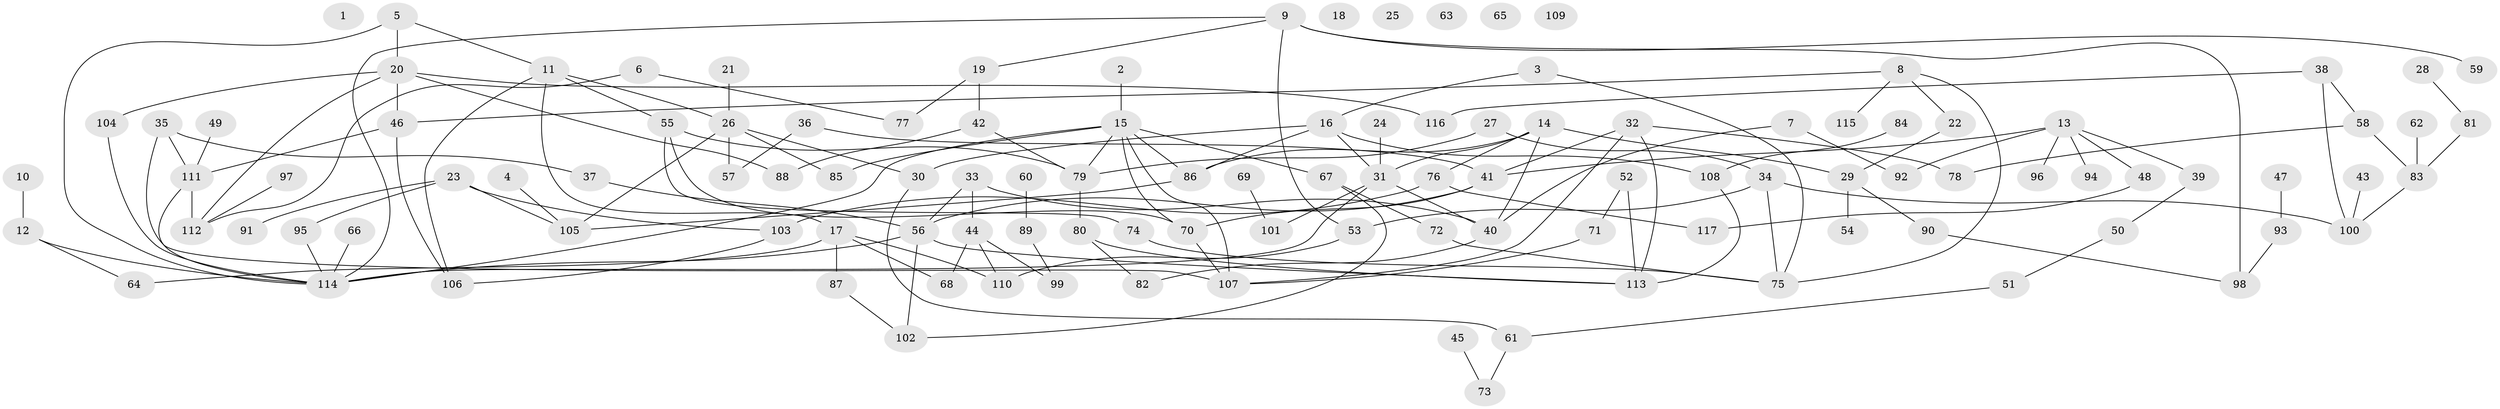 // coarse degree distribution, {4: 0.0967741935483871, 8: 0.06451612903225806, 2: 0.22580645161290322, 10: 0.03225806451612903, 1: 0.25806451612903225, 3: 0.12903225806451613, 9: 0.0967741935483871, 7: 0.03225806451612903, 16: 0.03225806451612903, 6: 0.03225806451612903}
// Generated by graph-tools (version 1.1) at 2025/35/03/04/25 23:35:55]
// undirected, 117 vertices, 159 edges
graph export_dot {
  node [color=gray90,style=filled];
  1;
  2;
  3;
  4;
  5;
  6;
  7;
  8;
  9;
  10;
  11;
  12;
  13;
  14;
  15;
  16;
  17;
  18;
  19;
  20;
  21;
  22;
  23;
  24;
  25;
  26;
  27;
  28;
  29;
  30;
  31;
  32;
  33;
  34;
  35;
  36;
  37;
  38;
  39;
  40;
  41;
  42;
  43;
  44;
  45;
  46;
  47;
  48;
  49;
  50;
  51;
  52;
  53;
  54;
  55;
  56;
  57;
  58;
  59;
  60;
  61;
  62;
  63;
  64;
  65;
  66;
  67;
  68;
  69;
  70;
  71;
  72;
  73;
  74;
  75;
  76;
  77;
  78;
  79;
  80;
  81;
  82;
  83;
  84;
  85;
  86;
  87;
  88;
  89;
  90;
  91;
  92;
  93;
  94;
  95;
  96;
  97;
  98;
  99;
  100;
  101;
  102;
  103;
  104;
  105;
  106;
  107;
  108;
  109;
  110;
  111;
  112;
  113;
  114;
  115;
  116;
  117;
  2 -- 15;
  3 -- 16;
  3 -- 75;
  4 -- 105;
  5 -- 11;
  5 -- 20;
  5 -- 114;
  6 -- 77;
  6 -- 112;
  7 -- 40;
  7 -- 92;
  8 -- 22;
  8 -- 46;
  8 -- 75;
  8 -- 115;
  9 -- 19;
  9 -- 53;
  9 -- 59;
  9 -- 98;
  9 -- 114;
  10 -- 12;
  11 -- 17;
  11 -- 26;
  11 -- 55;
  11 -- 106;
  12 -- 64;
  12 -- 114;
  13 -- 39;
  13 -- 41;
  13 -- 48;
  13 -- 92;
  13 -- 94;
  13 -- 96;
  14 -- 29;
  14 -- 31;
  14 -- 40;
  14 -- 76;
  14 -- 86;
  15 -- 67;
  15 -- 70;
  15 -- 79;
  15 -- 85;
  15 -- 86;
  15 -- 107;
  15 -- 114;
  16 -- 30;
  16 -- 31;
  16 -- 86;
  16 -- 108;
  17 -- 64;
  17 -- 68;
  17 -- 87;
  17 -- 110;
  19 -- 42;
  19 -- 77;
  20 -- 46;
  20 -- 88;
  20 -- 104;
  20 -- 112;
  20 -- 116;
  21 -- 26;
  22 -- 29;
  23 -- 91;
  23 -- 95;
  23 -- 103;
  23 -- 105;
  24 -- 31;
  26 -- 30;
  26 -- 57;
  26 -- 85;
  26 -- 105;
  27 -- 34;
  27 -- 79;
  28 -- 81;
  29 -- 54;
  29 -- 90;
  30 -- 61;
  31 -- 40;
  31 -- 101;
  31 -- 114;
  32 -- 41;
  32 -- 78;
  32 -- 107;
  32 -- 113;
  33 -- 40;
  33 -- 44;
  33 -- 56;
  34 -- 53;
  34 -- 75;
  34 -- 100;
  35 -- 37;
  35 -- 107;
  35 -- 111;
  36 -- 41;
  36 -- 57;
  37 -- 56;
  38 -- 58;
  38 -- 100;
  38 -- 116;
  39 -- 50;
  40 -- 82;
  41 -- 56;
  41 -- 70;
  42 -- 79;
  42 -- 88;
  43 -- 100;
  44 -- 68;
  44 -- 99;
  44 -- 110;
  45 -- 73;
  46 -- 106;
  46 -- 111;
  47 -- 93;
  48 -- 117;
  49 -- 111;
  50 -- 51;
  51 -- 61;
  52 -- 71;
  52 -- 113;
  53 -- 110;
  55 -- 70;
  55 -- 74;
  55 -- 79;
  56 -- 102;
  56 -- 113;
  56 -- 114;
  58 -- 78;
  58 -- 83;
  60 -- 89;
  61 -- 73;
  62 -- 83;
  66 -- 114;
  67 -- 72;
  67 -- 102;
  69 -- 101;
  70 -- 107;
  71 -- 107;
  72 -- 75;
  74 -- 75;
  76 -- 103;
  76 -- 117;
  79 -- 80;
  80 -- 82;
  80 -- 113;
  81 -- 83;
  83 -- 100;
  84 -- 108;
  86 -- 105;
  87 -- 102;
  89 -- 99;
  90 -- 98;
  93 -- 98;
  95 -- 114;
  97 -- 112;
  103 -- 106;
  104 -- 114;
  108 -- 113;
  111 -- 112;
  111 -- 114;
}
